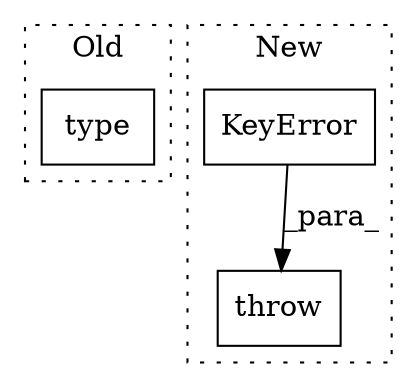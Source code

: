 digraph G {
subgraph cluster0 {
1 [label="type" a="32" s="1050,1067" l="5,1" shape="box"];
label = "Old";
style="dotted";
}
subgraph cluster1 {
2 [label="KeyError" a="32" s="1010" l="10" shape="box"];
3 [label="throw" a="53" s="1004" l="6" shape="box"];
label = "New";
style="dotted";
}
2 -> 3 [label="_para_"];
}